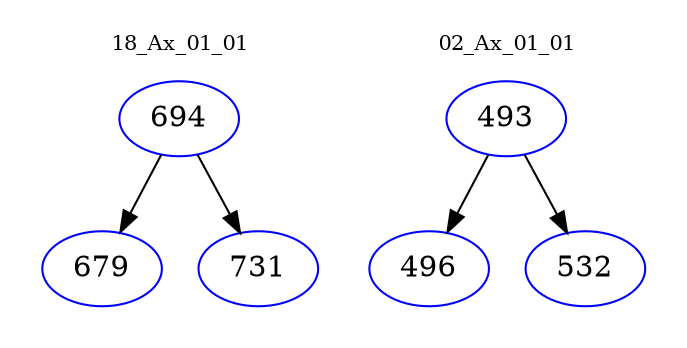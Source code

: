 digraph{
subgraph cluster_0 {
color = white
label = "18_Ax_01_01";
fontsize=10;
T0_694 [label="694", color="blue"]
T0_694 -> T0_679 [color="black"]
T0_679 [label="679", color="blue"]
T0_694 -> T0_731 [color="black"]
T0_731 [label="731", color="blue"]
}
subgraph cluster_1 {
color = white
label = "02_Ax_01_01";
fontsize=10;
T1_493 [label="493", color="blue"]
T1_493 -> T1_496 [color="black"]
T1_496 [label="496", color="blue"]
T1_493 -> T1_532 [color="black"]
T1_532 [label="532", color="blue"]
}
}
